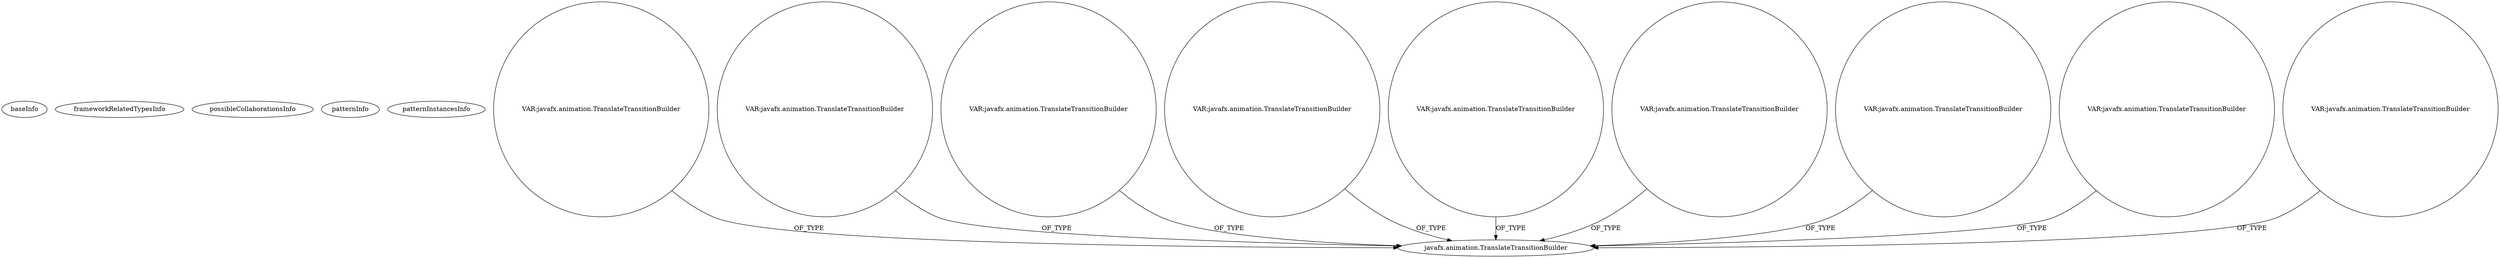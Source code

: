 digraph {
baseInfo[graphId=3779,category="pattern",isAnonymous=false,possibleRelation=false]
frameworkRelatedTypesInfo[]
possibleCollaborationsInfo[]
patternInfo[frequency=6.0,patternRootClient=null]
patternInstancesInfo[0="7thwheel-medaka-chan~/7thwheel-medaka-chan/medaka-chan-master/src/seventhwheel/pos/controller/MainController.java~MainController~25",1="7thwheel-medaka-chan~/7thwheel-medaka-chan/medaka-chan-master/src/seventhwheel/pos/controller/RegisterItemController.java~RegisterItemController~16",2="Maxxa-MT-common~/Maxxa-MT-common/MT-common-master/src/cz/commons/example/animation/SimpleAnimationExample.java~SimpleAnimationExample~908",3="7thwheel-medaka-chan~/7thwheel-medaka-chan/medaka-chan-master/src/seventhwheel/pos/controller/SuppliersController.java~SuppliersController~23",4="Maxxa-MT-common~/Maxxa-MT-common/MT-common-master/src/cz/commons/example/graphics/branchNode/BranchElementExample.java~BranchElementExample~916",5="MrLoNee-RadialFx~/MrLoNee-RadialFx/RadialFx-master/src/com/mrlonee/radialfx/globalmenu/RadialGlobalMenu.java~RadialGlobalMenu~966"]
44[label="javafx.animation.TranslateTransitionBuilder",vertexType="FRAMEWORK_CLASS_TYPE",isFrameworkType=false]
81[label="VAR:javafx.animation.TranslateTransitionBuilder",vertexType="VARIABLE_EXPRESION",isFrameworkType=false,shape=circle]
221[label="VAR:javafx.animation.TranslateTransitionBuilder",vertexType="VARIABLE_EXPRESION",isFrameworkType=false,shape=circle]
84[label="VAR:javafx.animation.TranslateTransitionBuilder",vertexType="VARIABLE_EXPRESION",isFrameworkType=false,shape=circle]
42[label="VAR:javafx.animation.TranslateTransitionBuilder",vertexType="VARIABLE_EXPRESION",isFrameworkType=false,shape=circle]
57[label="VAR:javafx.animation.TranslateTransitionBuilder",vertexType="VARIABLE_EXPRESION",isFrameworkType=false,shape=circle]
87[label="VAR:javafx.animation.TranslateTransitionBuilder",vertexType="VARIABLE_EXPRESION",isFrameworkType=false,shape=circle]
212[label="VAR:javafx.animation.TranslateTransitionBuilder",vertexType="VARIABLE_EXPRESION",isFrameworkType=false,shape=circle]
182[label="VAR:javafx.animation.TranslateTransitionBuilder",vertexType="VARIABLE_EXPRESION",isFrameworkType=false,shape=circle]
113[label="VAR:javafx.animation.TranslateTransitionBuilder",vertexType="VARIABLE_EXPRESION",isFrameworkType=false,shape=circle]
113->44[label="OF_TYPE"]
57->44[label="OF_TYPE"]
221->44[label="OF_TYPE"]
87->44[label="OF_TYPE"]
212->44[label="OF_TYPE"]
182->44[label="OF_TYPE"]
42->44[label="OF_TYPE"]
81->44[label="OF_TYPE"]
84->44[label="OF_TYPE"]
}
